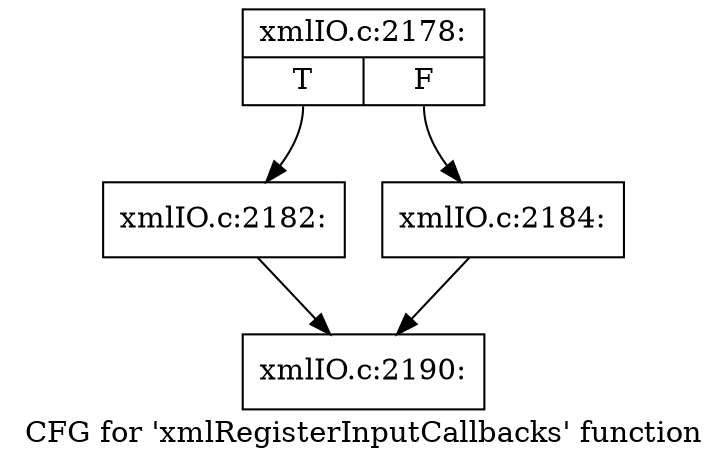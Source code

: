 digraph "CFG for 'xmlRegisterInputCallbacks' function" {
	label="CFG for 'xmlRegisterInputCallbacks' function";

	Node0x55ed34724c30 [shape=record,label="{xmlIO.c:2178:|{<s0>T|<s1>F}}"];
	Node0x55ed34724c30:s0 -> Node0x55ed346e4b80;
	Node0x55ed34724c30:s1 -> Node0x55ed346e4bd0;
	Node0x55ed346e4b80 [shape=record,label="{xmlIO.c:2182:}"];
	Node0x55ed346e4b80 -> Node0x55ed34725b70;
	Node0x55ed346e4bd0 [shape=record,label="{xmlIO.c:2184:}"];
	Node0x55ed346e4bd0 -> Node0x55ed34725b70;
	Node0x55ed34725b70 [shape=record,label="{xmlIO.c:2190:}"];
}
